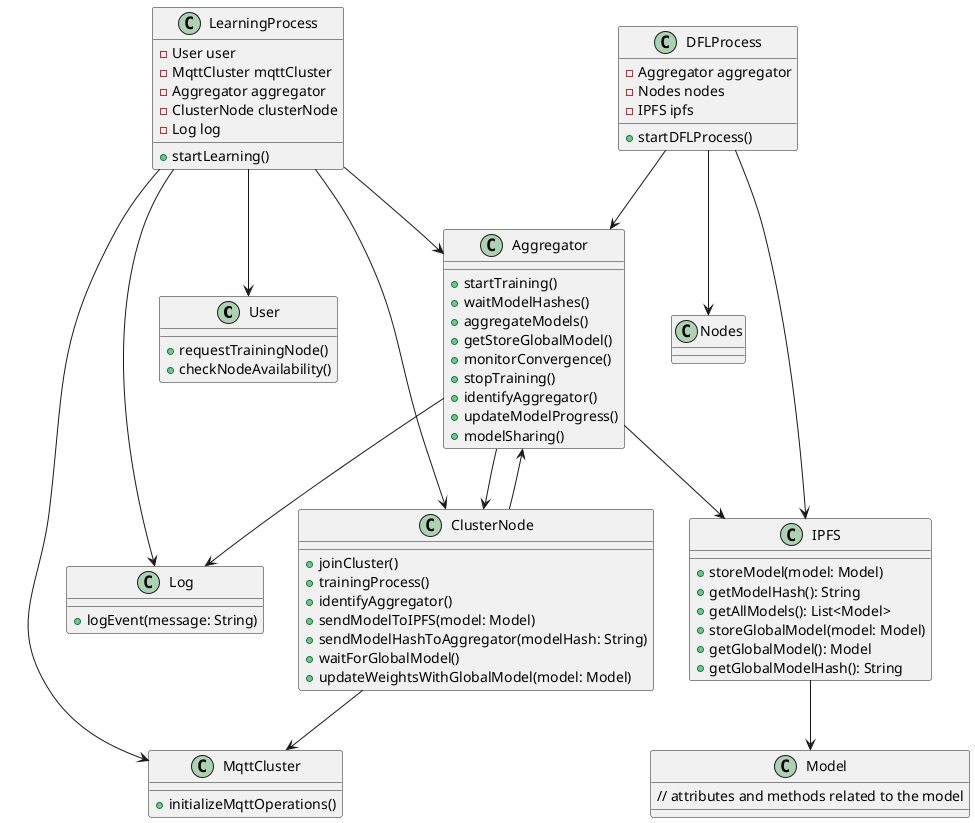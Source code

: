 @startuml

class User {
    +requestTrainingNode()
    +checkNodeAvailability()
}

class MqttCluster {
    +initializeMqttOperations()
}

class Log {
    +logEvent(message: String)
}

class Aggregator {
    +startTraining()
    +waitModelHashes()
    +aggregateModels()
    +getStoreGlobalModel()
    +monitorConvergence()
    +stopTraining()
    +identifyAggregator()
    +updateModelProgress()
    +modelSharing()
}

class ClusterNode {
    +joinCluster()
    +trainingProcess()
    +identifyAggregator()
    +sendModelToIPFS(model: Model)
    +sendModelHashToAggregator(modelHash: String)
    +waitForGlobalModel()
    +updateWeightsWithGlobalModel(model: Model)
}

class IPFS {
    +storeModel(model: Model)
    +getModelHash(): String
    +getAllModels(): List<Model>
    +storeGlobalModel(model: Model)
    +getGlobalModel(): Model
    +getGlobalModelHash(): String
}

class Model {
    // attributes and methods related to the model
}

class LearningProcess {
    -User user
    -MqttCluster mqttCluster
    -Aggregator aggregator
    -ClusterNode clusterNode
    -Log log

    +startLearning()
}

class DFLProcess {
    -Aggregator aggregator
    -Nodes nodes
    -IPFS ipfs

    +startDFLProcess()
}

LearningProcess --> User
LearningProcess --> MqttCluster
LearningProcess --> Aggregator
LearningProcess --> ClusterNode
LearningProcess --> Log

DFLProcess --> Aggregator
DFLProcess --> Nodes
DFLProcess --> IPFS

Aggregator --> Log
Aggregator --> IPFS
Aggregator --> ClusterNode

ClusterNode --> MqttCluster
ClusterNode --> Aggregator

IPFS --> Model

@enduml
